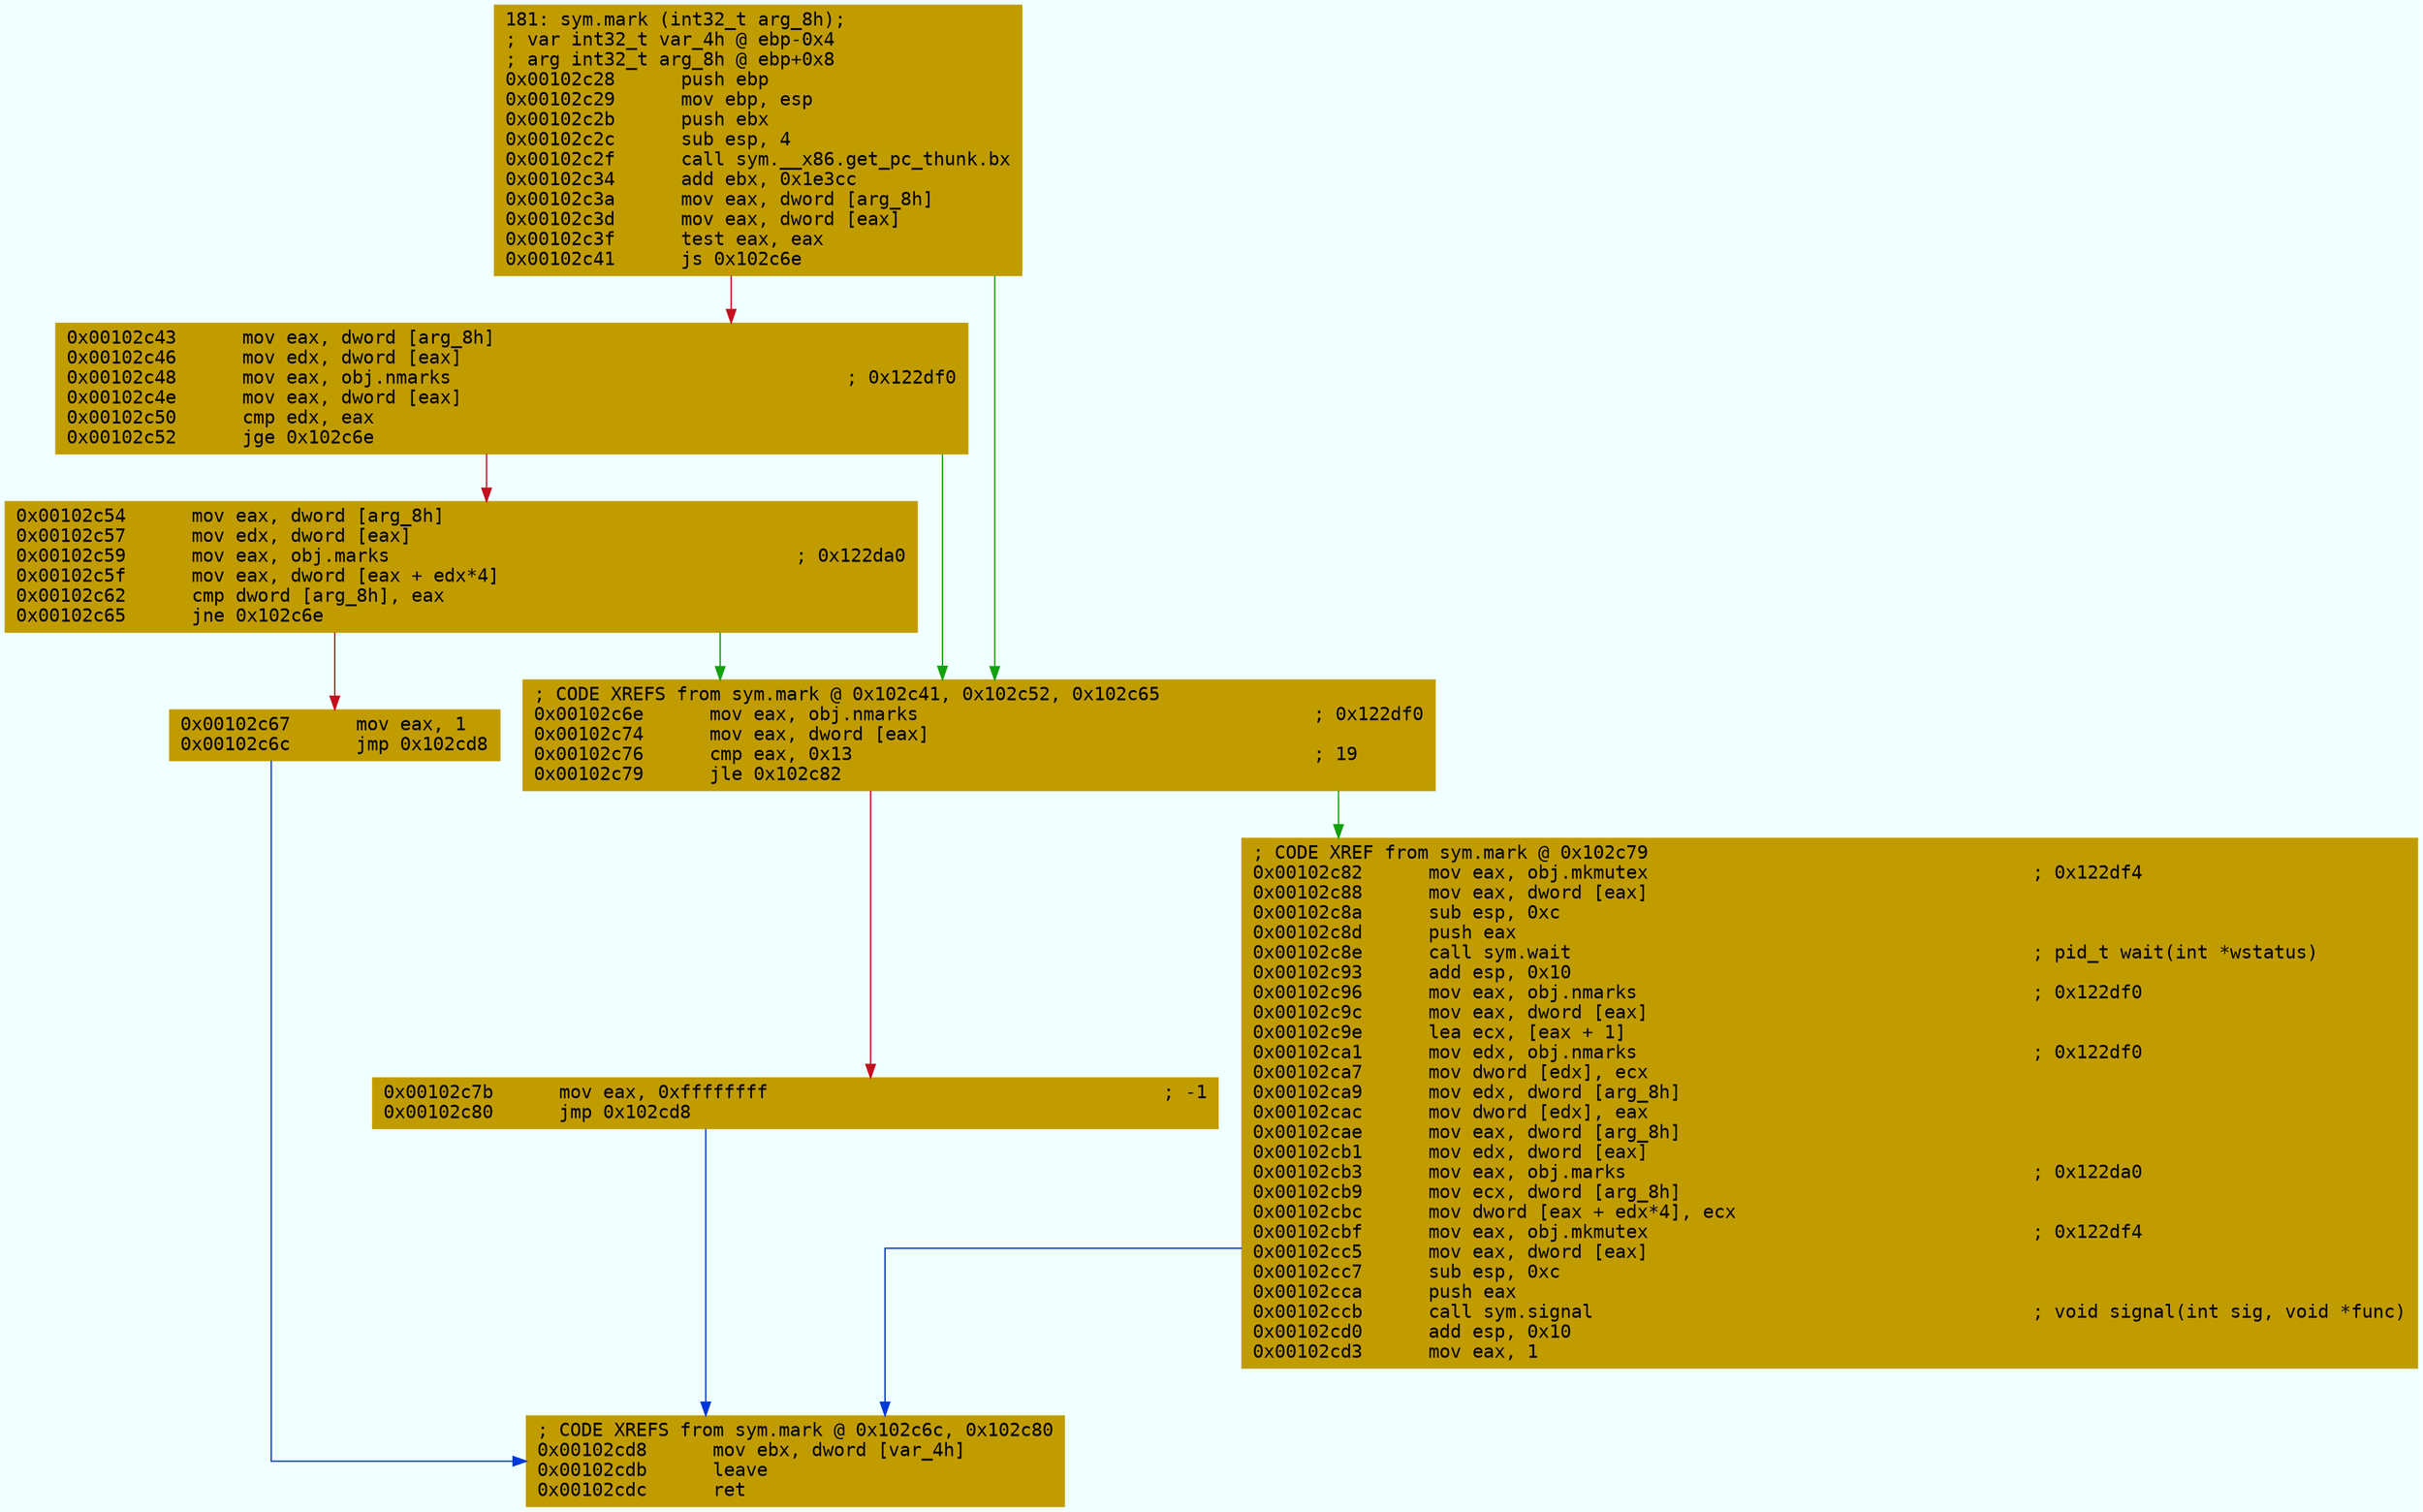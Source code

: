 digraph code {
	graph [bgcolor=azure fontsize=8 fontname="Courier" splines="ortho"];
	node [fillcolor=gray style=filled shape=box];
	edge [arrowhead="normal"];
	"0x00102c28" [URL="sym.mark/0x00102c28", fillcolor="#c19c00",color="#c19c00", fontname="Courier",label="181: sym.mark (int32_t arg_8h);\l; var int32_t var_4h @ ebp-0x4\l; arg int32_t arg_8h @ ebp+0x8\l0x00102c28      push ebp\l0x00102c29      mov ebp, esp\l0x00102c2b      push ebx\l0x00102c2c      sub esp, 4\l0x00102c2f      call sym.__x86.get_pc_thunk.bx\l0x00102c34      add ebx, 0x1e3cc\l0x00102c3a      mov eax, dword [arg_8h]\l0x00102c3d      mov eax, dword [eax]\l0x00102c3f      test eax, eax\l0x00102c41      js 0x102c6e\l"]
	"0x00102c43" [URL="sym.mark/0x00102c43", fillcolor="#c19c00",color="#c19c00", fontname="Courier",label="0x00102c43      mov eax, dword [arg_8h]\l0x00102c46      mov edx, dword [eax]\l0x00102c48      mov eax, obj.nmarks                                    ; 0x122df0\l0x00102c4e      mov eax, dword [eax]\l0x00102c50      cmp edx, eax\l0x00102c52      jge 0x102c6e\l"]
	"0x00102c54" [URL="sym.mark/0x00102c54", fillcolor="#c19c00",color="#c19c00", fontname="Courier",label="0x00102c54      mov eax, dword [arg_8h]\l0x00102c57      mov edx, dword [eax]\l0x00102c59      mov eax, obj.marks                                     ; 0x122da0\l0x00102c5f      mov eax, dword [eax + edx*4]\l0x00102c62      cmp dword [arg_8h], eax\l0x00102c65      jne 0x102c6e\l"]
	"0x00102c67" [URL="sym.mark/0x00102c67", fillcolor="#c19c00",color="#c19c00", fontname="Courier",label="0x00102c67      mov eax, 1\l0x00102c6c      jmp 0x102cd8\l"]
	"0x00102c6e" [URL="sym.mark/0x00102c6e", fillcolor="#c19c00",color="#c19c00", fontname="Courier",label="; CODE XREFS from sym.mark @ 0x102c41, 0x102c52, 0x102c65\l0x00102c6e      mov eax, obj.nmarks                                    ; 0x122df0\l0x00102c74      mov eax, dword [eax]\l0x00102c76      cmp eax, 0x13                                          ; 19\l0x00102c79      jle 0x102c82\l"]
	"0x00102c7b" [URL="sym.mark/0x00102c7b", fillcolor="#c19c00",color="#c19c00", fontname="Courier",label="0x00102c7b      mov eax, 0xffffffff                                    ; -1\l0x00102c80      jmp 0x102cd8\l"]
	"0x00102c82" [URL="sym.mark/0x00102c82", fillcolor="#c19c00",color="#c19c00", fontname="Courier",label="; CODE XREF from sym.mark @ 0x102c79\l0x00102c82      mov eax, obj.mkmutex                                   ; 0x122df4\l0x00102c88      mov eax, dword [eax]\l0x00102c8a      sub esp, 0xc\l0x00102c8d      push eax\l0x00102c8e      call sym.wait                                          ; pid_t wait(int *wstatus)\l0x00102c93      add esp, 0x10\l0x00102c96      mov eax, obj.nmarks                                    ; 0x122df0\l0x00102c9c      mov eax, dword [eax]\l0x00102c9e      lea ecx, [eax + 1]\l0x00102ca1      mov edx, obj.nmarks                                    ; 0x122df0\l0x00102ca7      mov dword [edx], ecx\l0x00102ca9      mov edx, dword [arg_8h]\l0x00102cac      mov dword [edx], eax\l0x00102cae      mov eax, dword [arg_8h]\l0x00102cb1      mov edx, dword [eax]\l0x00102cb3      mov eax, obj.marks                                     ; 0x122da0\l0x00102cb9      mov ecx, dword [arg_8h]\l0x00102cbc      mov dword [eax + edx*4], ecx\l0x00102cbf      mov eax, obj.mkmutex                                   ; 0x122df4\l0x00102cc5      mov eax, dword [eax]\l0x00102cc7      sub esp, 0xc\l0x00102cca      push eax\l0x00102ccb      call sym.signal                                        ; void signal(int sig, void *func)\l0x00102cd0      add esp, 0x10\l0x00102cd3      mov eax, 1\l"]
	"0x00102cd8" [URL="sym.mark/0x00102cd8", fillcolor="#c19c00",color="#c19c00", fontname="Courier",label="; CODE XREFS from sym.mark @ 0x102c6c, 0x102c80\l0x00102cd8      mov ebx, dword [var_4h]\l0x00102cdb      leave\l0x00102cdc      ret\l"]
        "0x00102c28" -> "0x00102c6e" [color="#13a10e"];
        "0x00102c28" -> "0x00102c43" [color="#c50f1f"];
        "0x00102c43" -> "0x00102c6e" [color="#13a10e"];
        "0x00102c43" -> "0x00102c54" [color="#c50f1f"];
        "0x00102c54" -> "0x00102c6e" [color="#13a10e"];
        "0x00102c54" -> "0x00102c67" [color="#c50f1f"];
        "0x00102c67" -> "0x00102cd8" [color="#0037da"];
        "0x00102c6e" -> "0x00102c82" [color="#13a10e"];
        "0x00102c6e" -> "0x00102c7b" [color="#c50f1f"];
        "0x00102c7b" -> "0x00102cd8" [color="#0037da"];
        "0x00102c82" -> "0x00102cd8" [color="#0037da"];
}
